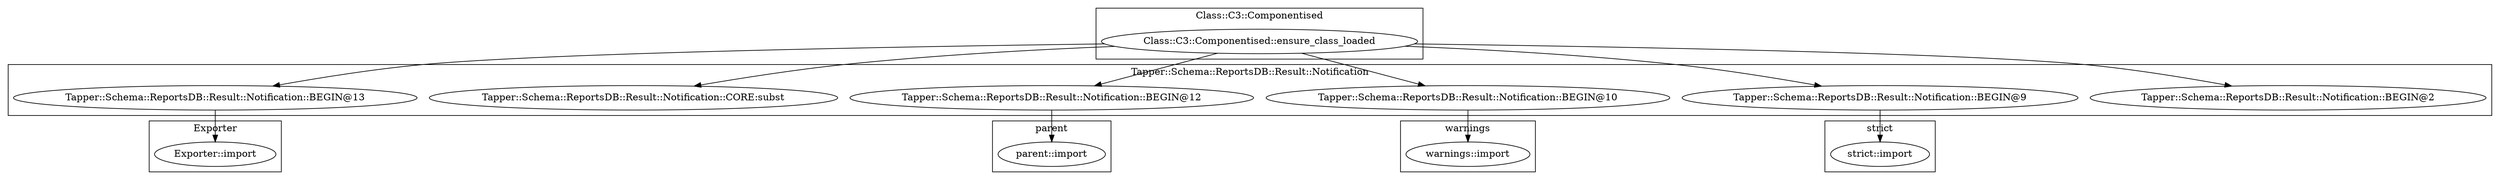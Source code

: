 digraph {
graph [overlap=false]
subgraph cluster_parent {
	label="parent";
	"parent::import";
}
subgraph cluster_Tapper_Schema_ReportsDB_Result_Notification {
	label="Tapper::Schema::ReportsDB::Result::Notification";
	"Tapper::Schema::ReportsDB::Result::Notification::BEGIN@2";
	"Tapper::Schema::ReportsDB::Result::Notification::BEGIN@13";
	"Tapper::Schema::ReportsDB::Result::Notification::BEGIN@12";
	"Tapper::Schema::ReportsDB::Result::Notification::BEGIN@10";
	"Tapper::Schema::ReportsDB::Result::Notification::CORE:subst";
	"Tapper::Schema::ReportsDB::Result::Notification::BEGIN@9";
}
subgraph cluster_Exporter {
	label="Exporter";
	"Exporter::import";
}
subgraph cluster_Class_C3_Componentised {
	label="Class::C3::Componentised";
	"Class::C3::Componentised::ensure_class_loaded";
}
subgraph cluster_warnings {
	label="warnings";
	"warnings::import";
}
subgraph cluster_strict {
	label="strict";
	"strict::import";
}
"Class::C3::Componentised::ensure_class_loaded" -> "Tapper::Schema::ReportsDB::Result::Notification::CORE:subst";
"Tapper::Schema::ReportsDB::Result::Notification::BEGIN@13" -> "Exporter::import";
"Class::C3::Componentised::ensure_class_loaded" -> "Tapper::Schema::ReportsDB::Result::Notification::BEGIN@10";
"Class::C3::Componentised::ensure_class_loaded" -> "Tapper::Schema::ReportsDB::Result::Notification::BEGIN@9";
"Class::C3::Componentised::ensure_class_loaded" -> "Tapper::Schema::ReportsDB::Result::Notification::BEGIN@13";
"Class::C3::Componentised::ensure_class_loaded" -> "Tapper::Schema::ReportsDB::Result::Notification::BEGIN@12";
"Tapper::Schema::ReportsDB::Result::Notification::BEGIN@10" -> "warnings::import";
"Class::C3::Componentised::ensure_class_loaded" -> "Tapper::Schema::ReportsDB::Result::Notification::BEGIN@2";
"Tapper::Schema::ReportsDB::Result::Notification::BEGIN@9" -> "strict::import";
"Tapper::Schema::ReportsDB::Result::Notification::BEGIN@12" -> "parent::import";
}
